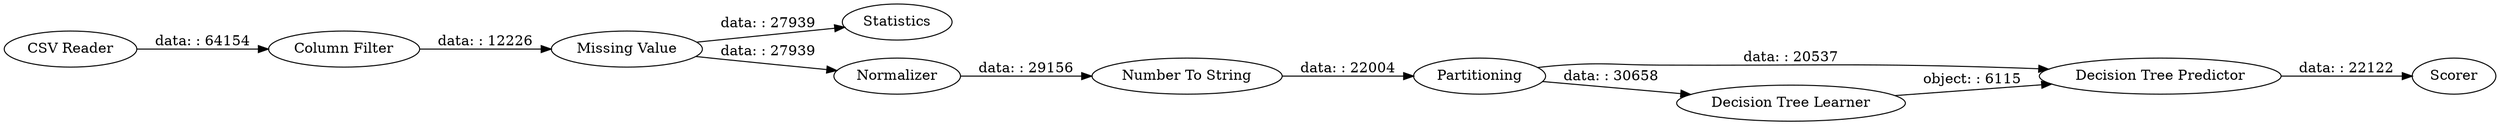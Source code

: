 digraph {
	"3468610511976682732_1" [label="CSV Reader"]
	"3468610511976682732_9" [label="Decision Tree Predictor"]
	"3468610511976682732_16" [label="Missing Value"]
	"3468610511976682732_8" [label="Decision Tree Learner"]
	"3468610511976682732_12" [label=Partitioning]
	"3468610511976682732_14" [label=Statistics]
	"3468610511976682732_11" [label=Scorer]
	"3468610511976682732_10" [label="Number To String"]
	"3468610511976682732_15" [label=Normalizer]
	"3468610511976682732_13" [label="Column Filter"]
	"3468610511976682732_8" -> "3468610511976682732_9" [label="object: : 6115"]
	"3468610511976682732_9" -> "3468610511976682732_11" [label="data: : 22122"]
	"3468610511976682732_1" -> "3468610511976682732_13" [label="data: : 64154"]
	"3468610511976682732_13" -> "3468610511976682732_16" [label="data: : 12226"]
	"3468610511976682732_12" -> "3468610511976682732_8" [label="data: : 30658"]
	"3468610511976682732_16" -> "3468610511976682732_15" [label="data: : 27939"]
	"3468610511976682732_10" -> "3468610511976682732_12" [label="data: : 22004"]
	"3468610511976682732_16" -> "3468610511976682732_14" [label="data: : 27939"]
	"3468610511976682732_12" -> "3468610511976682732_9" [label="data: : 20537"]
	"3468610511976682732_15" -> "3468610511976682732_10" [label="data: : 29156"]
	rankdir=LR
}
